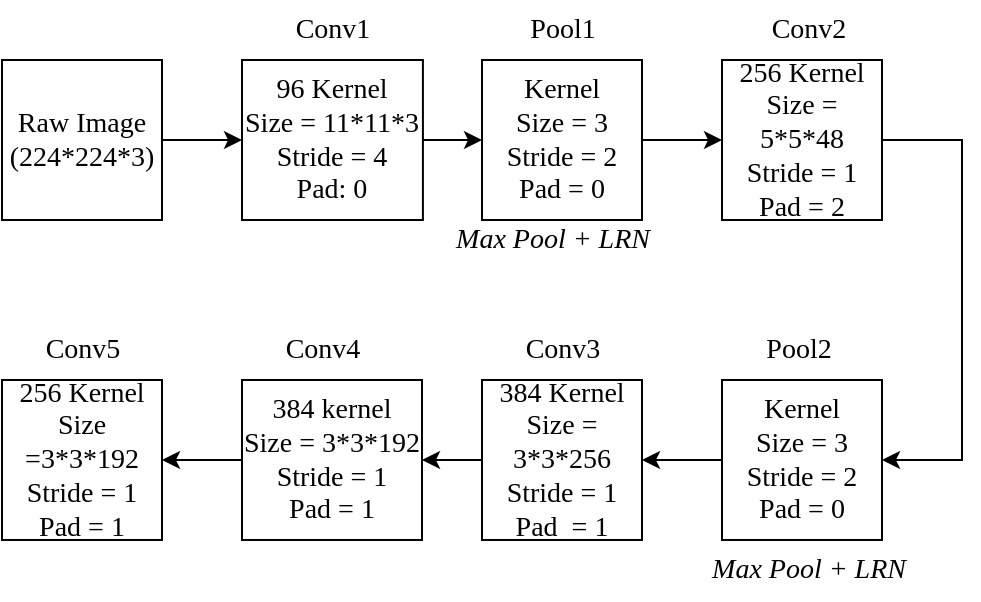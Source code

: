 <mxfile version="26.0.7">
  <diagram name="Page-1" id="RzzOeVVuILVj-rKlgHVC">
    <mxGraphModel dx="954" dy="657" grid="1" gridSize="10" guides="1" tooltips="1" connect="1" arrows="1" fold="1" page="1" pageScale="1" pageWidth="850" pageHeight="1100" math="0" shadow="0">
      <root>
        <mxCell id="0" />
        <mxCell id="1" parent="0" />
        <mxCell id="AEoWpA2s8od-1cQqJ8zc-3" style="edgeStyle=orthogonalEdgeStyle;rounded=0;orthogonalLoop=1;jettySize=auto;html=1;exitX=1;exitY=0.5;exitDx=0;exitDy=0;entryX=0;entryY=0.5;entryDx=0;entryDy=0;fontFamily=Times New Roman;fontSize=14;" parent="1" source="BQgqDWQCYyrBN21gysh5-12" target="BQgqDWQCYyrBN21gysh5-13" edge="1">
          <mxGeometry relative="1" as="geometry" />
        </mxCell>
        <mxCell id="BQgqDWQCYyrBN21gysh5-12" value="Raw Image&lt;div&gt;(224*224*3)&lt;/div&gt;" style="rounded=0;whiteSpace=wrap;html=1;fontFamily=Times New Roman;fontSize=14;fillColor=none;" parent="1" vertex="1">
          <mxGeometry x="160" y="80" width="80" height="80" as="geometry" />
        </mxCell>
        <mxCell id="AEoWpA2s8od-1cQqJ8zc-4" style="edgeStyle=orthogonalEdgeStyle;rounded=0;orthogonalLoop=1;jettySize=auto;html=1;exitX=1;exitY=0.5;exitDx=0;exitDy=0;entryX=0;entryY=0.5;entryDx=0;entryDy=0;fontFamily=Times New Roman;fontSize=14;" parent="1" source="BQgqDWQCYyrBN21gysh5-13" target="BQgqDWQCYyrBN21gysh5-14" edge="1">
          <mxGeometry relative="1" as="geometry" />
        </mxCell>
        <mxCell id="BQgqDWQCYyrBN21gysh5-13" value="96 Kernel&lt;div&gt;Size = 11*11*3&lt;/div&gt;&lt;div&gt;Stride = 4&lt;/div&gt;&lt;div&gt;Pad: 0&lt;/div&gt;" style="rounded=0;whiteSpace=wrap;html=1;fontFamily=Times New Roman;fontSize=14;fillColor=none;" parent="1" vertex="1">
          <mxGeometry x="280" y="80" width="90.46" height="80" as="geometry" />
        </mxCell>
        <mxCell id="AEoWpA2s8od-1cQqJ8zc-5" style="edgeStyle=orthogonalEdgeStyle;rounded=0;orthogonalLoop=1;jettySize=auto;html=1;exitX=1;exitY=0.5;exitDx=0;exitDy=0;entryX=0;entryY=0.5;entryDx=0;entryDy=0;fontFamily=Times New Roman;fontSize=14;" parent="1" source="BQgqDWQCYyrBN21gysh5-14" target="BQgqDWQCYyrBN21gysh5-15" edge="1">
          <mxGeometry relative="1" as="geometry" />
        </mxCell>
        <mxCell id="BQgqDWQCYyrBN21gysh5-14" value="&lt;font&gt;Kernel&lt;/font&gt;&lt;div&gt;&lt;font&gt;Size = 3&lt;/font&gt;&lt;/div&gt;&lt;div&gt;&lt;font&gt;Stride = 2&lt;/font&gt;&lt;/div&gt;&lt;div&gt;&lt;font&gt;Pad = 0&lt;/font&gt;&lt;/div&gt;" style="rounded=0;whiteSpace=wrap;html=1;fontFamily=Times New Roman;fontSize=14;fillColor=none;" parent="1" vertex="1">
          <mxGeometry x="400" y="80" width="80" height="80" as="geometry" />
        </mxCell>
        <mxCell id="BQgqDWQCYyrBN21gysh5-42" style="edgeStyle=orthogonalEdgeStyle;rounded=0;orthogonalLoop=1;jettySize=auto;html=1;entryX=1;entryY=0.5;entryDx=0;entryDy=0;fontFamily=Times New Roman;fontSize=14;fontColor=default;exitX=1;exitY=0.5;exitDx=0;exitDy=0;" parent="1" source="BQgqDWQCYyrBN21gysh5-15" target="BQgqDWQCYyrBN21gysh5-16" edge="1">
          <mxGeometry relative="1" as="geometry">
            <Array as="points">
              <mxPoint x="640" y="120" />
              <mxPoint x="640" y="280" />
            </Array>
          </mxGeometry>
        </mxCell>
        <mxCell id="BQgqDWQCYyrBN21gysh5-15" value="256 Kernel&lt;br&gt;Size = 5*5*48&lt;div&gt;Stride = 1&lt;br&gt;Pad = 2&lt;/div&gt;" style="rounded=0;whiteSpace=wrap;html=1;fontFamily=Times New Roman;fontSize=14;fillColor=none;" parent="1" vertex="1">
          <mxGeometry x="520" y="80" width="80" height="80" as="geometry" />
        </mxCell>
        <mxCell id="BQgqDWQCYyrBN21gysh5-43" style="edgeStyle=orthogonalEdgeStyle;rounded=0;orthogonalLoop=1;jettySize=auto;html=1;entryX=1;entryY=0.5;entryDx=0;entryDy=0;fontFamily=Times New Roman;fontSize=14;fontColor=default;" parent="1" source="BQgqDWQCYyrBN21gysh5-16" target="BQgqDWQCYyrBN21gysh5-17" edge="1">
          <mxGeometry relative="1" as="geometry" />
        </mxCell>
        <mxCell id="BQgqDWQCYyrBN21gysh5-16" value="Kernel&lt;div&gt;Size = 3&lt;/div&gt;&lt;div&gt;Stride = 2&lt;/div&gt;&lt;div&gt;Pad = 0&lt;/div&gt;" style="rounded=0;whiteSpace=wrap;html=1;fontFamily=Times New Roman;fontSize=14;fillColor=none;" parent="1" vertex="1">
          <mxGeometry x="520" y="239.99" width="80" height="80" as="geometry" />
        </mxCell>
        <mxCell id="BQgqDWQCYyrBN21gysh5-44" style="edgeStyle=orthogonalEdgeStyle;rounded=0;orthogonalLoop=1;jettySize=auto;html=1;entryX=1;entryY=0.5;entryDx=0;entryDy=0;fontFamily=Times New Roman;fontSize=14;fontColor=default;" parent="1" source="BQgqDWQCYyrBN21gysh5-17" target="BQgqDWQCYyrBN21gysh5-18" edge="1">
          <mxGeometry relative="1" as="geometry" />
        </mxCell>
        <mxCell id="BQgqDWQCYyrBN21gysh5-17" value="384 Kernel&lt;div&gt;Size = 3*3*256&lt;/div&gt;&lt;div&gt;Stride = 1&lt;br&gt;Pad&amp;nbsp; = 1&lt;/div&gt;" style="rounded=0;whiteSpace=wrap;html=1;fontFamily=Times New Roman;fontSize=14;fillColor=none;" parent="1" vertex="1">
          <mxGeometry x="400" y="239.99" width="80" height="80" as="geometry" />
        </mxCell>
        <mxCell id="AEoWpA2s8od-1cQqJ8zc-2" style="edgeStyle=orthogonalEdgeStyle;rounded=0;orthogonalLoop=1;jettySize=auto;html=1;exitX=0;exitY=0.5;exitDx=0;exitDy=0;entryX=1;entryY=0.5;entryDx=0;entryDy=0;fontFamily=Times New Roman;fontSize=14;" parent="1" source="BQgqDWQCYyrBN21gysh5-18" target="BQgqDWQCYyrBN21gysh5-19" edge="1">
          <mxGeometry relative="1" as="geometry" />
        </mxCell>
        <mxCell id="BQgqDWQCYyrBN21gysh5-18" value="384 kernel&lt;div&gt;Size = 3*3*192&lt;/div&gt;&lt;div&gt;Stride = 1&lt;/div&gt;&lt;div&gt;Pad = 1&lt;/div&gt;" style="rounded=0;whiteSpace=wrap;html=1;fontFamily=Times New Roman;fontSize=14;fillColor=none;" parent="1" vertex="1">
          <mxGeometry x="280" y="239.99" width="90" height="80" as="geometry" />
        </mxCell>
        <mxCell id="BQgqDWQCYyrBN21gysh5-19" value="256 Kernel&lt;div&gt;Size =3*3*192&lt;/div&gt;&lt;div&gt;Stride = 1&lt;/div&gt;&lt;div&gt;Pad = 1&lt;/div&gt;" style="rounded=0;whiteSpace=wrap;html=1;fontFamily=Times New Roman;fontSize=14;fillColor=none;" parent="1" vertex="1">
          <mxGeometry x="160" y="239.99" width="80" height="80" as="geometry" />
        </mxCell>
        <mxCell id="BQgqDWQCYyrBN21gysh5-25" value="Pool1" style="text;html=1;align=center;verticalAlign=middle;resizable=0;points=[];autosize=1;strokeColor=none;fillColor=none;fontFamily=Times New Roman;fontSize=14;fontColor=default;" parent="1" vertex="1">
          <mxGeometry x="409.997" y="50.0" width="60" height="30" as="geometry" />
        </mxCell>
        <mxCell id="BQgqDWQCYyrBN21gysh5-26" value="&lt;font&gt;Conv1&lt;/font&gt;" style="text;html=1;align=center;verticalAlign=middle;resizable=0;points=[];autosize=1;strokeColor=none;fillColor=none;fontFamily=Times New Roman;fontSize=14;fontColor=default;" parent="1" vertex="1">
          <mxGeometry x="295.233" y="50.0" width="60" height="30" as="geometry" />
        </mxCell>
        <mxCell id="BQgqDWQCYyrBN21gysh5-27" value="Conv2" style="text;html=1;align=center;verticalAlign=middle;resizable=0;points=[];autosize=1;strokeColor=none;fillColor=none;fontFamily=Times New Roman;fontSize=14;fontColor=default;" parent="1" vertex="1">
          <mxGeometry x="532.809" y="50.0" width="60" height="30" as="geometry" />
        </mxCell>
        <mxCell id="BQgqDWQCYyrBN21gysh5-28" value="Pool2" style="text;html=1;align=center;verticalAlign=middle;resizable=0;points=[];autosize=1;strokeColor=none;fillColor=none;fontFamily=Times New Roman;fontSize=14;fontColor=default;" parent="1" vertex="1">
          <mxGeometry x="527.809" y="209.985" width="60" height="30" as="geometry" />
        </mxCell>
        <mxCell id="BQgqDWQCYyrBN21gysh5-29" value="Conv3" style="text;html=1;align=center;verticalAlign=middle;resizable=0;points=[];autosize=1;strokeColor=none;fillColor=none;fontFamily=Times New Roman;fontSize=14;fontColor=default;" parent="1" vertex="1">
          <mxGeometry x="409.998" y="209.985" width="60" height="30" as="geometry" />
        </mxCell>
        <mxCell id="BQgqDWQCYyrBN21gysh5-30" value="Conv4" style="text;html=1;align=center;verticalAlign=middle;resizable=0;points=[];autosize=1;strokeColor=none;fillColor=none;fontFamily=Times New Roman;fontSize=14;fontColor=default;" parent="1" vertex="1">
          <mxGeometry x="290.003" y="209.985" width="60" height="30" as="geometry" />
        </mxCell>
        <mxCell id="BQgqDWQCYyrBN21gysh5-31" value="Conv5" style="text;html=1;align=center;verticalAlign=middle;resizable=0;points=[];autosize=1;strokeColor=none;fillColor=none;fontFamily=Times New Roman;fontSize=14;fontColor=default;" parent="1" vertex="1">
          <mxGeometry x="170.003" y="209.985" width="60" height="30" as="geometry" />
        </mxCell>
        <mxCell id="BQgqDWQCYyrBN21gysh5-32" value="Max Pool + LRN" style="text;html=1;align=center;verticalAlign=middle;resizable=0;points=[];autosize=1;strokeColor=none;fillColor=none;fontFamily=Times New Roman;fontSize=14;fontColor=default;fontStyle=2" parent="1" vertex="1">
          <mxGeometry x="374.698" y="154.73" width="120" height="30" as="geometry" />
        </mxCell>
        <mxCell id="BQgqDWQCYyrBN21gysh5-33" value="Max Pool + LRN" style="text;html=1;align=center;verticalAlign=middle;resizable=0;points=[];autosize=1;strokeColor=none;fillColor=none;fontFamily=Times New Roman;fontSize=14;fontColor=default;fontStyle=2" parent="1" vertex="1">
          <mxGeometry x="502.806" y="319.994" width="120" height="30" as="geometry" />
        </mxCell>
      </root>
    </mxGraphModel>
  </diagram>
</mxfile>
